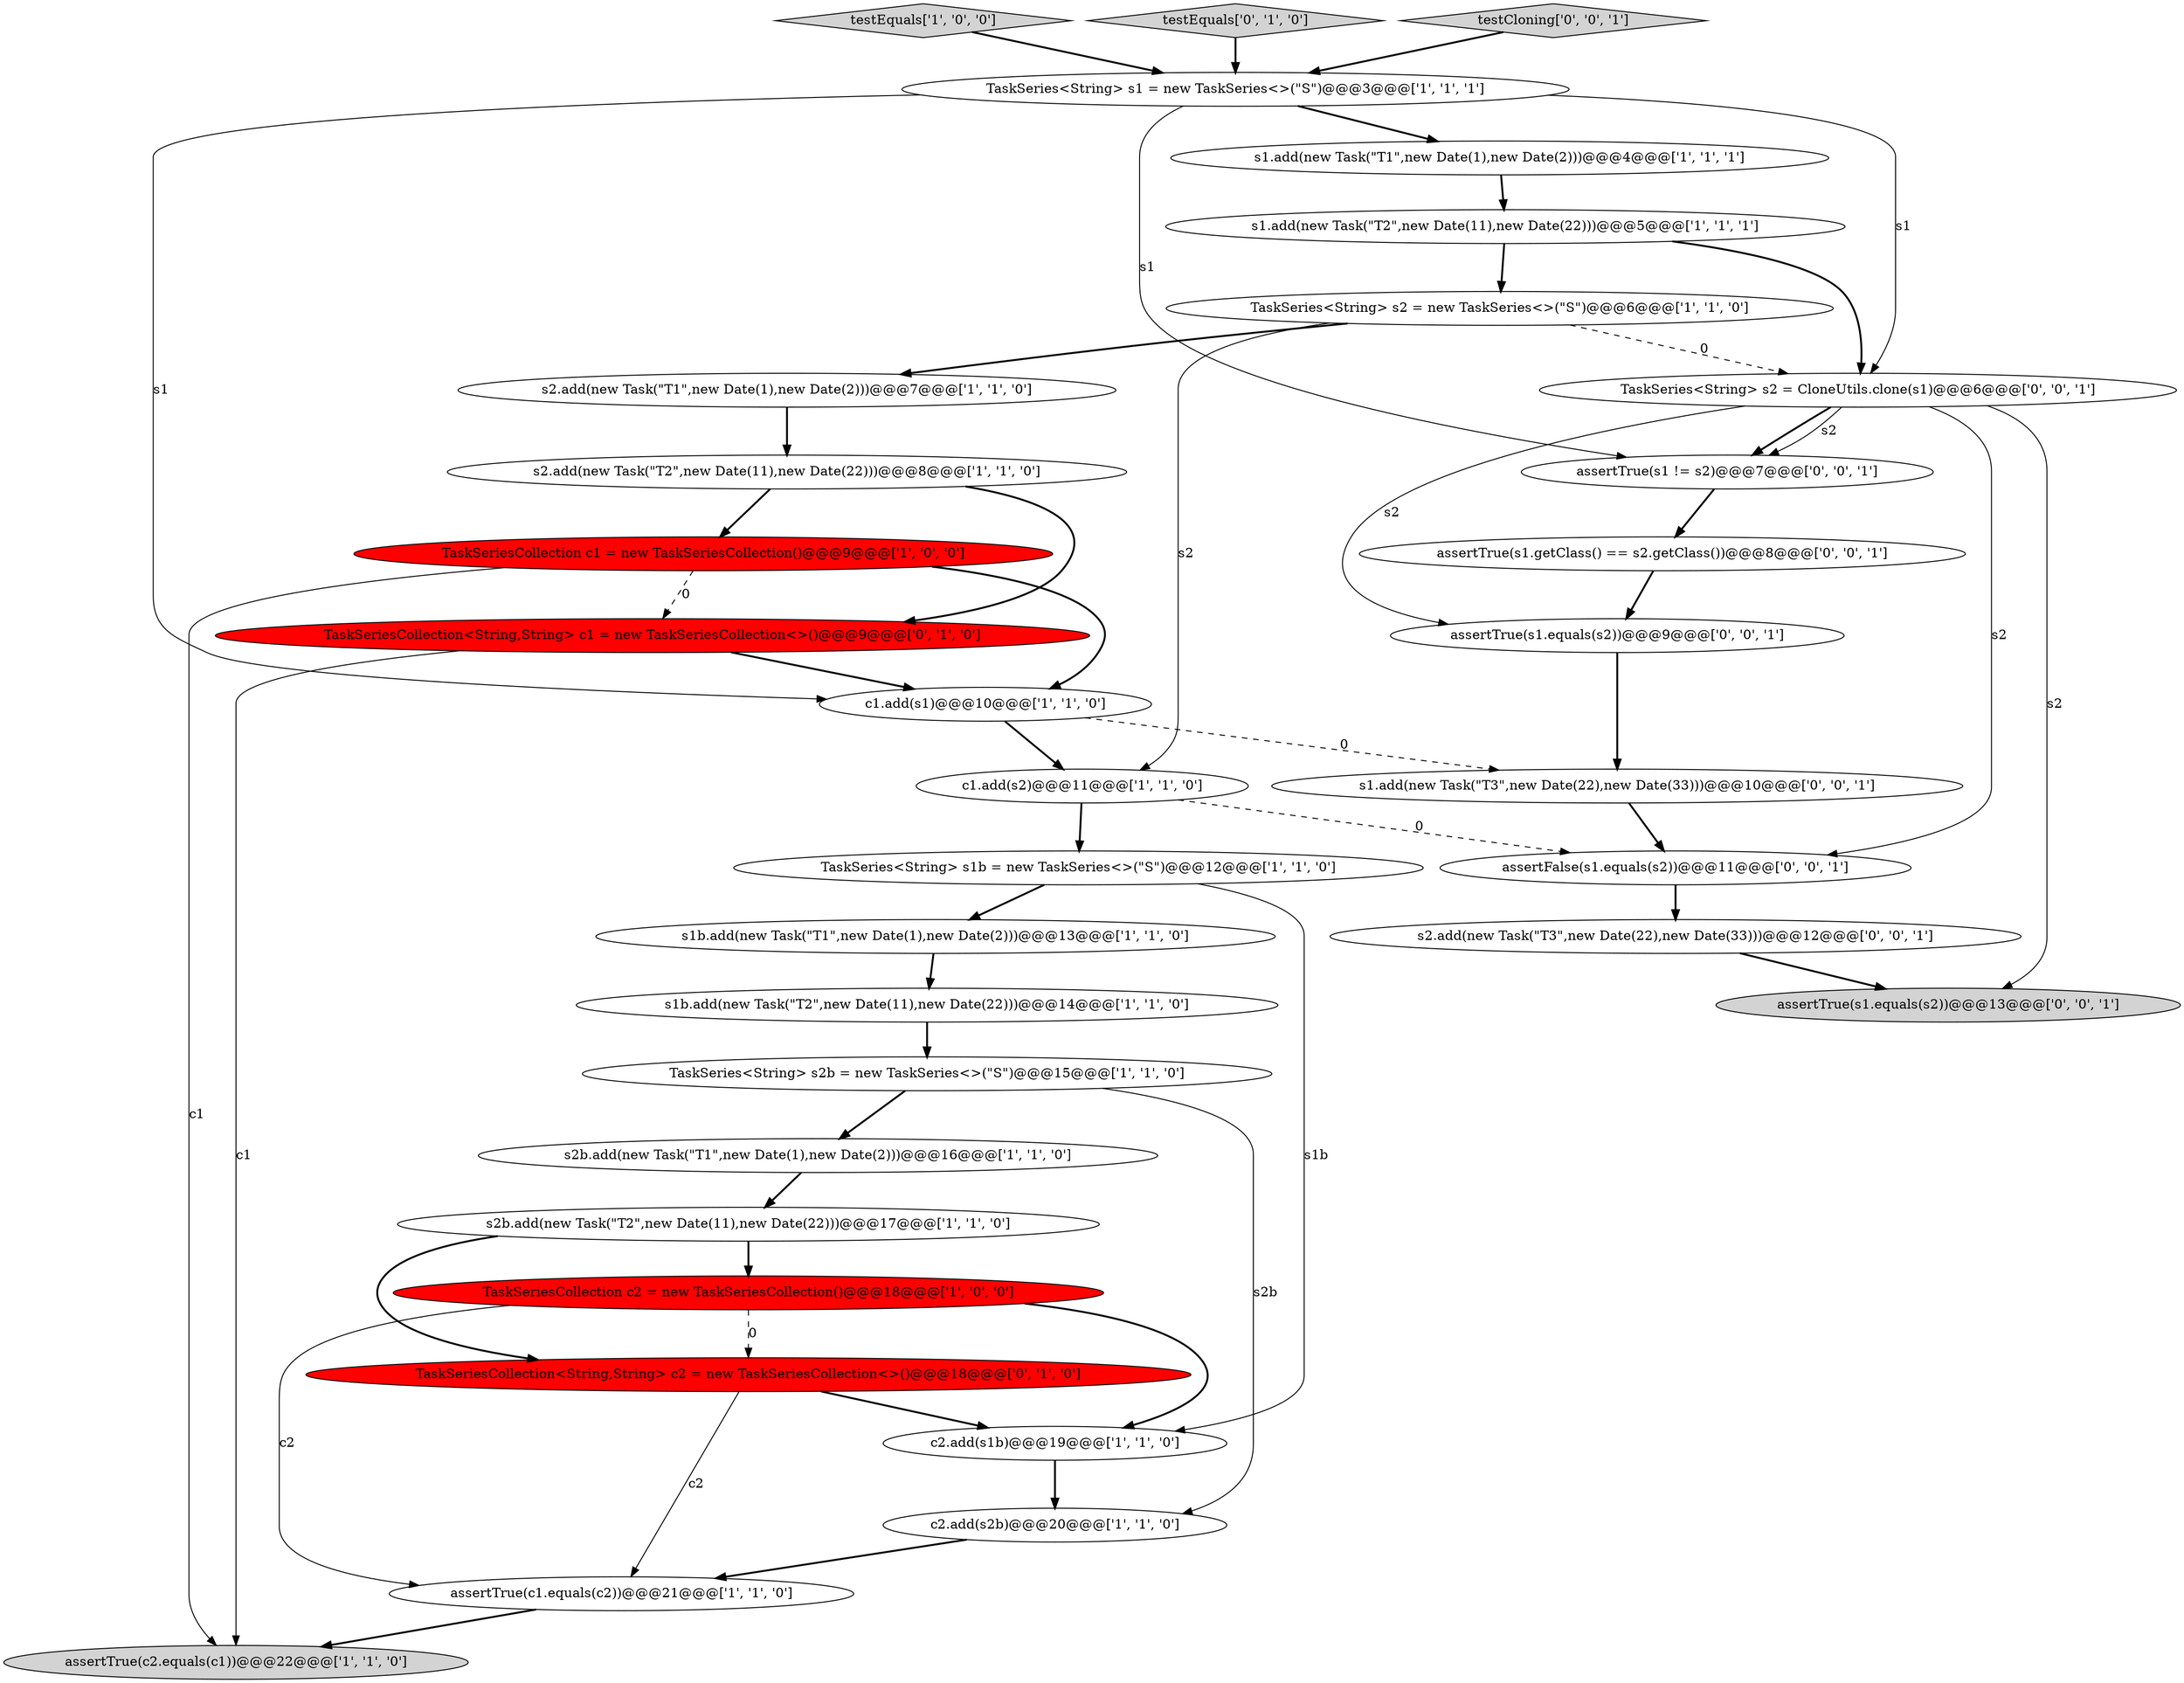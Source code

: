 digraph {
15 [style = filled, label = "s1b.add(new Task(\"T1\",new Date(1),new Date(2)))@@@13@@@['1', '1', '0']", fillcolor = white, shape = ellipse image = "AAA0AAABBB1BBB"];
17 [style = filled, label = "s2.add(new Task(\"T2\",new Date(11),new Date(22)))@@@8@@@['1', '1', '0']", fillcolor = white, shape = ellipse image = "AAA0AAABBB1BBB"];
4 [style = filled, label = "TaskSeries<String> s2b = new TaskSeries<>(\"S\")@@@15@@@['1', '1', '0']", fillcolor = white, shape = ellipse image = "AAA0AAABBB1BBB"];
26 [style = filled, label = "assertFalse(s1.equals(s2))@@@11@@@['0', '0', '1']", fillcolor = white, shape = ellipse image = "AAA0AAABBB3BBB"];
29 [style = filled, label = "TaskSeries<String> s2 = CloneUtils.clone(s1)@@@6@@@['0', '0', '1']", fillcolor = white, shape = ellipse image = "AAA0AAABBB3BBB"];
3 [style = filled, label = "s1b.add(new Task(\"T2\",new Date(11),new Date(22)))@@@14@@@['1', '1', '0']", fillcolor = white, shape = ellipse image = "AAA0AAABBB1BBB"];
6 [style = filled, label = "TaskSeries<String> s1 = new TaskSeries<>(\"S\")@@@3@@@['1', '1', '1']", fillcolor = white, shape = ellipse image = "AAA0AAABBB1BBB"];
13 [style = filled, label = "c1.add(s1)@@@10@@@['1', '1', '0']", fillcolor = white, shape = ellipse image = "AAA0AAABBB1BBB"];
7 [style = filled, label = "TaskSeries<String> s1b = new TaskSeries<>(\"S\")@@@12@@@['1', '1', '0']", fillcolor = white, shape = ellipse image = "AAA0AAABBB1BBB"];
8 [style = filled, label = "s2.add(new Task(\"T1\",new Date(1),new Date(2)))@@@7@@@['1', '1', '0']", fillcolor = white, shape = ellipse image = "AAA0AAABBB1BBB"];
30 [style = filled, label = "s2.add(new Task(\"T3\",new Date(22),new Date(33)))@@@12@@@['0', '0', '1']", fillcolor = white, shape = ellipse image = "AAA0AAABBB3BBB"];
27 [style = filled, label = "assertTrue(s1.getClass() == s2.getClass())@@@8@@@['0', '0', '1']", fillcolor = white, shape = ellipse image = "AAA0AAABBB3BBB"];
23 [style = filled, label = "TaskSeriesCollection<String,String> c1 = new TaskSeriesCollection<>()@@@9@@@['0', '1', '0']", fillcolor = red, shape = ellipse image = "AAA1AAABBB2BBB"];
18 [style = filled, label = "c2.add(s1b)@@@19@@@['1', '1', '0']", fillcolor = white, shape = ellipse image = "AAA0AAABBB1BBB"];
20 [style = filled, label = "s2b.add(new Task(\"T2\",new Date(11),new Date(22)))@@@17@@@['1', '1', '0']", fillcolor = white, shape = ellipse image = "AAA0AAABBB1BBB"];
24 [style = filled, label = "s1.add(new Task(\"T3\",new Date(22),new Date(33)))@@@10@@@['0', '0', '1']", fillcolor = white, shape = ellipse image = "AAA0AAABBB3BBB"];
0 [style = filled, label = "assertTrue(c2.equals(c1))@@@22@@@['1', '1', '0']", fillcolor = lightgray, shape = ellipse image = "AAA0AAABBB1BBB"];
10 [style = filled, label = "s1.add(new Task(\"T1\",new Date(1),new Date(2)))@@@4@@@['1', '1', '1']", fillcolor = white, shape = ellipse image = "AAA0AAABBB1BBB"];
19 [style = filled, label = "s1.add(new Task(\"T2\",new Date(11),new Date(22)))@@@5@@@['1', '1', '1']", fillcolor = white, shape = ellipse image = "AAA0AAABBB1BBB"];
32 [style = filled, label = "assertTrue(s1.equals(s2))@@@9@@@['0', '0', '1']", fillcolor = white, shape = ellipse image = "AAA0AAABBB3BBB"];
1 [style = filled, label = "c2.add(s2b)@@@20@@@['1', '1', '0']", fillcolor = white, shape = ellipse image = "AAA0AAABBB1BBB"];
16 [style = filled, label = "TaskSeriesCollection c1 = new TaskSeriesCollection()@@@9@@@['1', '0', '0']", fillcolor = red, shape = ellipse image = "AAA1AAABBB1BBB"];
22 [style = filled, label = "TaskSeriesCollection<String,String> c2 = new TaskSeriesCollection<>()@@@18@@@['0', '1', '0']", fillcolor = red, shape = ellipse image = "AAA1AAABBB2BBB"];
5 [style = filled, label = "testEquals['1', '0', '0']", fillcolor = lightgray, shape = diamond image = "AAA0AAABBB1BBB"];
14 [style = filled, label = "TaskSeries<String> s2 = new TaskSeries<>(\"S\")@@@6@@@['1', '1', '0']", fillcolor = white, shape = ellipse image = "AAA0AAABBB1BBB"];
2 [style = filled, label = "assertTrue(c1.equals(c2))@@@21@@@['1', '1', '0']", fillcolor = white, shape = ellipse image = "AAA0AAABBB1BBB"];
28 [style = filled, label = "assertTrue(s1.equals(s2))@@@13@@@['0', '0', '1']", fillcolor = lightgray, shape = ellipse image = "AAA0AAABBB3BBB"];
21 [style = filled, label = "testEquals['0', '1', '0']", fillcolor = lightgray, shape = diamond image = "AAA0AAABBB2BBB"];
25 [style = filled, label = "assertTrue(s1 != s2)@@@7@@@['0', '0', '1']", fillcolor = white, shape = ellipse image = "AAA0AAABBB3BBB"];
31 [style = filled, label = "testCloning['0', '0', '1']", fillcolor = lightgray, shape = diamond image = "AAA0AAABBB3BBB"];
11 [style = filled, label = "s2b.add(new Task(\"T1\",new Date(1),new Date(2)))@@@16@@@['1', '1', '0']", fillcolor = white, shape = ellipse image = "AAA0AAABBB1BBB"];
9 [style = filled, label = "TaskSeriesCollection c2 = new TaskSeriesCollection()@@@18@@@['1', '0', '0']", fillcolor = red, shape = ellipse image = "AAA1AAABBB1BBB"];
12 [style = filled, label = "c1.add(s2)@@@11@@@['1', '1', '0']", fillcolor = white, shape = ellipse image = "AAA0AAABBB1BBB"];
11->20 [style = bold, label=""];
16->0 [style = solid, label="c1"];
16->13 [style = bold, label=""];
27->32 [style = bold, label=""];
21->6 [style = bold, label=""];
20->9 [style = bold, label=""];
6->29 [style = solid, label="s1"];
19->29 [style = bold, label=""];
10->19 [style = bold, label=""];
22->2 [style = solid, label="c2"];
29->25 [style = bold, label=""];
9->22 [style = dashed, label="0"];
16->23 [style = dashed, label="0"];
15->3 [style = bold, label=""];
3->4 [style = bold, label=""];
17->23 [style = bold, label=""];
12->7 [style = bold, label=""];
29->26 [style = solid, label="s2"];
20->22 [style = bold, label=""];
26->30 [style = bold, label=""];
6->13 [style = solid, label="s1"];
12->26 [style = dashed, label="0"];
8->17 [style = bold, label=""];
25->27 [style = bold, label=""];
24->26 [style = bold, label=""];
13->24 [style = dashed, label="0"];
2->0 [style = bold, label=""];
22->18 [style = bold, label=""];
13->12 [style = bold, label=""];
9->18 [style = bold, label=""];
19->14 [style = bold, label=""];
5->6 [style = bold, label=""];
30->28 [style = bold, label=""];
18->1 [style = bold, label=""];
31->6 [style = bold, label=""];
14->12 [style = solid, label="s2"];
23->13 [style = bold, label=""];
7->18 [style = solid, label="s1b"];
29->28 [style = solid, label="s2"];
9->2 [style = solid, label="c2"];
6->10 [style = bold, label=""];
4->1 [style = solid, label="s2b"];
7->15 [style = bold, label=""];
29->32 [style = solid, label="s2"];
14->8 [style = bold, label=""];
1->2 [style = bold, label=""];
29->25 [style = solid, label="s2"];
4->11 [style = bold, label=""];
14->29 [style = dashed, label="0"];
32->24 [style = bold, label=""];
6->25 [style = solid, label="s1"];
17->16 [style = bold, label=""];
23->0 [style = solid, label="c1"];
}
